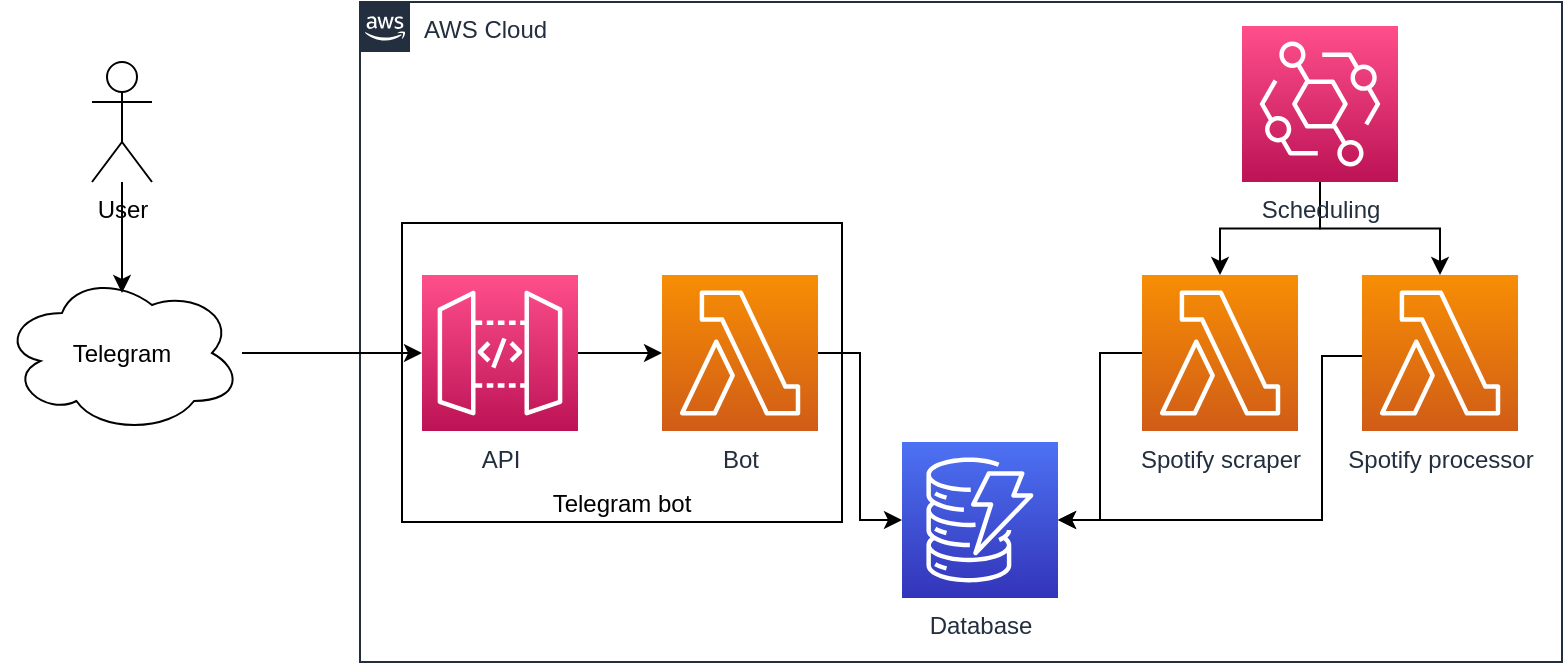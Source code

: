 <mxfile version="15.7.3" type="device"><diagram id="Ht1M8jgEwFfnCIfOTk4-" name="Page-1"><mxGraphModel dx="946" dy="1527" grid="1" gridSize="10" guides="1" tooltips="1" connect="1" arrows="1" fold="1" page="1" pageScale="1" pageWidth="1169" pageHeight="827" math="0" shadow="0"><root><mxCell id="0"/><mxCell id="1" parent="0"/><mxCell id="UEzPUAAOIrF-is8g5C7q-175" value="AWS Cloud" style="points=[[0,0],[0.25,0],[0.5,0],[0.75,0],[1,0],[1,0.25],[1,0.5],[1,0.75],[1,1],[0.75,1],[0.5,1],[0.25,1],[0,1],[0,0.75],[0,0.5],[0,0.25]];outlineConnect=0;gradientColor=none;html=1;whiteSpace=wrap;fontSize=12;fontStyle=0;shape=mxgraph.aws4.group;grIcon=mxgraph.aws4.group_aws_cloud_alt;strokeColor=#232F3E;fillColor=none;verticalAlign=top;align=left;spacingLeft=30;fontColor=#232F3E;dashed=0;labelBackgroundColor=#ffffff;" parent="1" vertex="1"><mxGeometry x="219" y="-760" width="601" height="330" as="geometry"/></mxCell><mxCell id="RFePqn3Xh4CMA5_-TrJA-1" value="Telegram" style="ellipse;shape=cloud;whiteSpace=wrap;html=1;" vertex="1" parent="1"><mxGeometry x="40" y="-624.5" width="120" height="80" as="geometry"/></mxCell><mxCell id="RFePqn3Xh4CMA5_-TrJA-4" style="edgeStyle=orthogonalEdgeStyle;rounded=0;orthogonalLoop=1;jettySize=auto;html=1;entryX=0.5;entryY=0.125;entryDx=0;entryDy=0;entryPerimeter=0;" edge="1" parent="1" source="RFePqn3Xh4CMA5_-TrJA-2" target="RFePqn3Xh4CMA5_-TrJA-1"><mxGeometry relative="1" as="geometry"/></mxCell><mxCell id="RFePqn3Xh4CMA5_-TrJA-2" value="User" style="shape=umlActor;verticalLabelPosition=bottom;verticalAlign=top;html=1;outlineConnect=0;" vertex="1" parent="1"><mxGeometry x="85" y="-730" width="30" height="60" as="geometry"/></mxCell><mxCell id="RFePqn3Xh4CMA5_-TrJA-15" value="Telegram bot" style="rounded=0;whiteSpace=wrap;html=1;verticalAlign=bottom;labelPosition=center;verticalLabelPosition=middle;align=center;" vertex="1" parent="1"><mxGeometry x="240" y="-649.5" width="220" height="149.5" as="geometry"/></mxCell><mxCell id="RFePqn3Xh4CMA5_-TrJA-10" style="edgeStyle=orthogonalEdgeStyle;rounded=0;orthogonalLoop=1;jettySize=auto;html=1;entryX=0;entryY=0.5;entryDx=0;entryDy=0;entryPerimeter=0;" edge="1" parent="1" source="RFePqn3Xh4CMA5_-TrJA-7" target="RFePqn3Xh4CMA5_-TrJA-9"><mxGeometry relative="1" as="geometry"/></mxCell><mxCell id="RFePqn3Xh4CMA5_-TrJA-7" value="API" style="sketch=0;points=[[0,0,0],[0.25,0,0],[0.5,0,0],[0.75,0,0],[1,0,0],[0,1,0],[0.25,1,0],[0.5,1,0],[0.75,1,0],[1,1,0],[0,0.25,0],[0,0.5,0],[0,0.75,0],[1,0.25,0],[1,0.5,0],[1,0.75,0]];outlineConnect=0;fontColor=#232F3E;gradientColor=#FF4F8B;gradientDirection=north;fillColor=#BC1356;strokeColor=#ffffff;dashed=0;verticalLabelPosition=bottom;verticalAlign=top;align=center;html=1;fontSize=12;fontStyle=0;aspect=fixed;shape=mxgraph.aws4.resourceIcon;resIcon=mxgraph.aws4.api_gateway;" vertex="1" parent="1"><mxGeometry x="250" y="-623.5" width="78" height="78" as="geometry"/></mxCell><mxCell id="RFePqn3Xh4CMA5_-TrJA-12" style="edgeStyle=orthogonalEdgeStyle;rounded=0;orthogonalLoop=1;jettySize=auto;html=1;entryX=0;entryY=0.5;entryDx=0;entryDy=0;entryPerimeter=0;" edge="1" parent="1" source="RFePqn3Xh4CMA5_-TrJA-9" target="RFePqn3Xh4CMA5_-TrJA-11"><mxGeometry relative="1" as="geometry"/></mxCell><mxCell id="RFePqn3Xh4CMA5_-TrJA-9" value="Bot" style="sketch=0;points=[[0,0,0],[0.25,0,0],[0.5,0,0],[0.75,0,0],[1,0,0],[0,1,0],[0.25,1,0],[0.5,1,0],[0.75,1,0],[1,1,0],[0,0.25,0],[0,0.5,0],[0,0.75,0],[1,0.25,0],[1,0.5,0],[1,0.75,0]];outlineConnect=0;fontColor=#232F3E;gradientColor=#F78E04;gradientDirection=north;fillColor=#D05C17;strokeColor=#ffffff;dashed=0;verticalLabelPosition=bottom;verticalAlign=top;align=center;html=1;fontSize=12;fontStyle=0;aspect=fixed;shape=mxgraph.aws4.resourceIcon;resIcon=mxgraph.aws4.lambda;" vertex="1" parent="1"><mxGeometry x="370" y="-623.5" width="78" height="78" as="geometry"/></mxCell><mxCell id="RFePqn3Xh4CMA5_-TrJA-11" value="Database" style="sketch=0;points=[[0,0,0],[0.25,0,0],[0.5,0,0],[0.75,0,0],[1,0,0],[0,1,0],[0.25,1,0],[0.5,1,0],[0.75,1,0],[1,1,0],[0,0.25,0],[0,0.5,0],[0,0.75,0],[1,0.25,0],[1,0.5,0],[1,0.75,0]];outlineConnect=0;fontColor=#232F3E;gradientColor=#4D72F3;gradientDirection=north;fillColor=#3334B9;strokeColor=#ffffff;dashed=0;verticalLabelPosition=bottom;verticalAlign=top;align=center;html=1;fontSize=12;fontStyle=0;aspect=fixed;shape=mxgraph.aws4.resourceIcon;resIcon=mxgraph.aws4.dynamodb;" vertex="1" parent="1"><mxGeometry x="490" y="-540" width="78" height="78" as="geometry"/></mxCell><mxCell id="RFePqn3Xh4CMA5_-TrJA-14" style="edgeStyle=orthogonalEdgeStyle;rounded=0;orthogonalLoop=1;jettySize=auto;html=1;entryX=1;entryY=0.5;entryDx=0;entryDy=0;entryPerimeter=0;" edge="1" parent="1" source="RFePqn3Xh4CMA5_-TrJA-13" target="RFePqn3Xh4CMA5_-TrJA-11"><mxGeometry relative="1" as="geometry"/></mxCell><mxCell id="RFePqn3Xh4CMA5_-TrJA-13" value="Spotify scraper" style="sketch=0;points=[[0,0,0],[0.25,0,0],[0.5,0,0],[0.75,0,0],[1,0,0],[0,1,0],[0.25,1,0],[0.5,1,0],[0.75,1,0],[1,1,0],[0,0.25,0],[0,0.5,0],[0,0.75,0],[1,0.25,0],[1,0.5,0],[1,0.75,0]];outlineConnect=0;fontColor=#232F3E;gradientColor=#F78E04;gradientDirection=north;fillColor=#D05C17;strokeColor=#ffffff;dashed=0;verticalLabelPosition=bottom;verticalAlign=top;align=center;html=1;fontSize=12;fontStyle=0;aspect=fixed;shape=mxgraph.aws4.resourceIcon;resIcon=mxgraph.aws4.lambda;" vertex="1" parent="1"><mxGeometry x="610" y="-623.5" width="78" height="78" as="geometry"/></mxCell><mxCell id="RFePqn3Xh4CMA5_-TrJA-8" style="edgeStyle=orthogonalEdgeStyle;rounded=0;orthogonalLoop=1;jettySize=auto;html=1;entryX=0;entryY=0.5;entryDx=0;entryDy=0;entryPerimeter=0;" edge="1" parent="1" source="RFePqn3Xh4CMA5_-TrJA-1" target="RFePqn3Xh4CMA5_-TrJA-7"><mxGeometry relative="1" as="geometry"/></mxCell><mxCell id="RFePqn3Xh4CMA5_-TrJA-19" style="edgeStyle=orthogonalEdgeStyle;rounded=0;orthogonalLoop=1;jettySize=auto;html=1;entryX=0.5;entryY=0;entryDx=0;entryDy=0;entryPerimeter=0;" edge="1" parent="1" source="RFePqn3Xh4CMA5_-TrJA-17" target="RFePqn3Xh4CMA5_-TrJA-13"><mxGeometry relative="1" as="geometry"/></mxCell><mxCell id="RFePqn3Xh4CMA5_-TrJA-20" style="edgeStyle=orthogonalEdgeStyle;rounded=0;orthogonalLoop=1;jettySize=auto;html=1;entryX=0.5;entryY=0;entryDx=0;entryDy=0;entryPerimeter=0;" edge="1" parent="1" source="RFePqn3Xh4CMA5_-TrJA-17" target="RFePqn3Xh4CMA5_-TrJA-18"><mxGeometry relative="1" as="geometry"/></mxCell><mxCell id="RFePqn3Xh4CMA5_-TrJA-17" value="Scheduling" style="sketch=0;points=[[0,0,0],[0.25,0,0],[0.5,0,0],[0.75,0,0],[1,0,0],[0,1,0],[0.25,1,0],[0.5,1,0],[0.75,1,0],[1,1,0],[0,0.25,0],[0,0.5,0],[0,0.75,0],[1,0.25,0],[1,0.5,0],[1,0.75,0]];outlineConnect=0;fontColor=#232F3E;gradientColor=#FF4F8B;gradientDirection=north;fillColor=#BC1356;strokeColor=#ffffff;dashed=0;verticalLabelPosition=bottom;verticalAlign=top;align=center;html=1;fontSize=12;fontStyle=0;aspect=fixed;shape=mxgraph.aws4.resourceIcon;resIcon=mxgraph.aws4.eventbridge;" vertex="1" parent="1"><mxGeometry x="660" y="-748" width="78" height="78" as="geometry"/></mxCell><mxCell id="RFePqn3Xh4CMA5_-TrJA-21" style="edgeStyle=orthogonalEdgeStyle;rounded=0;orthogonalLoop=1;jettySize=auto;html=1;entryX=1;entryY=0.5;entryDx=0;entryDy=0;entryPerimeter=0;" edge="1" parent="1" source="RFePqn3Xh4CMA5_-TrJA-18" target="RFePqn3Xh4CMA5_-TrJA-11"><mxGeometry relative="1" as="geometry"><Array as="points"><mxPoint x="700" y="-583"/><mxPoint x="700" y="-501"/></Array></mxGeometry></mxCell><mxCell id="RFePqn3Xh4CMA5_-TrJA-18" value="Spotify processor" style="sketch=0;points=[[0,0,0],[0.25,0,0],[0.5,0,0],[0.75,0,0],[1,0,0],[0,1,0],[0.25,1,0],[0.5,1,0],[0.75,1,0],[1,1,0],[0,0.25,0],[0,0.5,0],[0,0.75,0],[1,0.25,0],[1,0.5,0],[1,0.75,0]];outlineConnect=0;fontColor=#232F3E;gradientColor=#F78E04;gradientDirection=north;fillColor=#D05C17;strokeColor=#ffffff;dashed=0;verticalLabelPosition=bottom;verticalAlign=top;align=center;html=1;fontSize=12;fontStyle=0;aspect=fixed;shape=mxgraph.aws4.resourceIcon;resIcon=mxgraph.aws4.lambda;" vertex="1" parent="1"><mxGeometry x="720" y="-623.5" width="78" height="78" as="geometry"/></mxCell></root></mxGraphModel></diagram></mxfile>